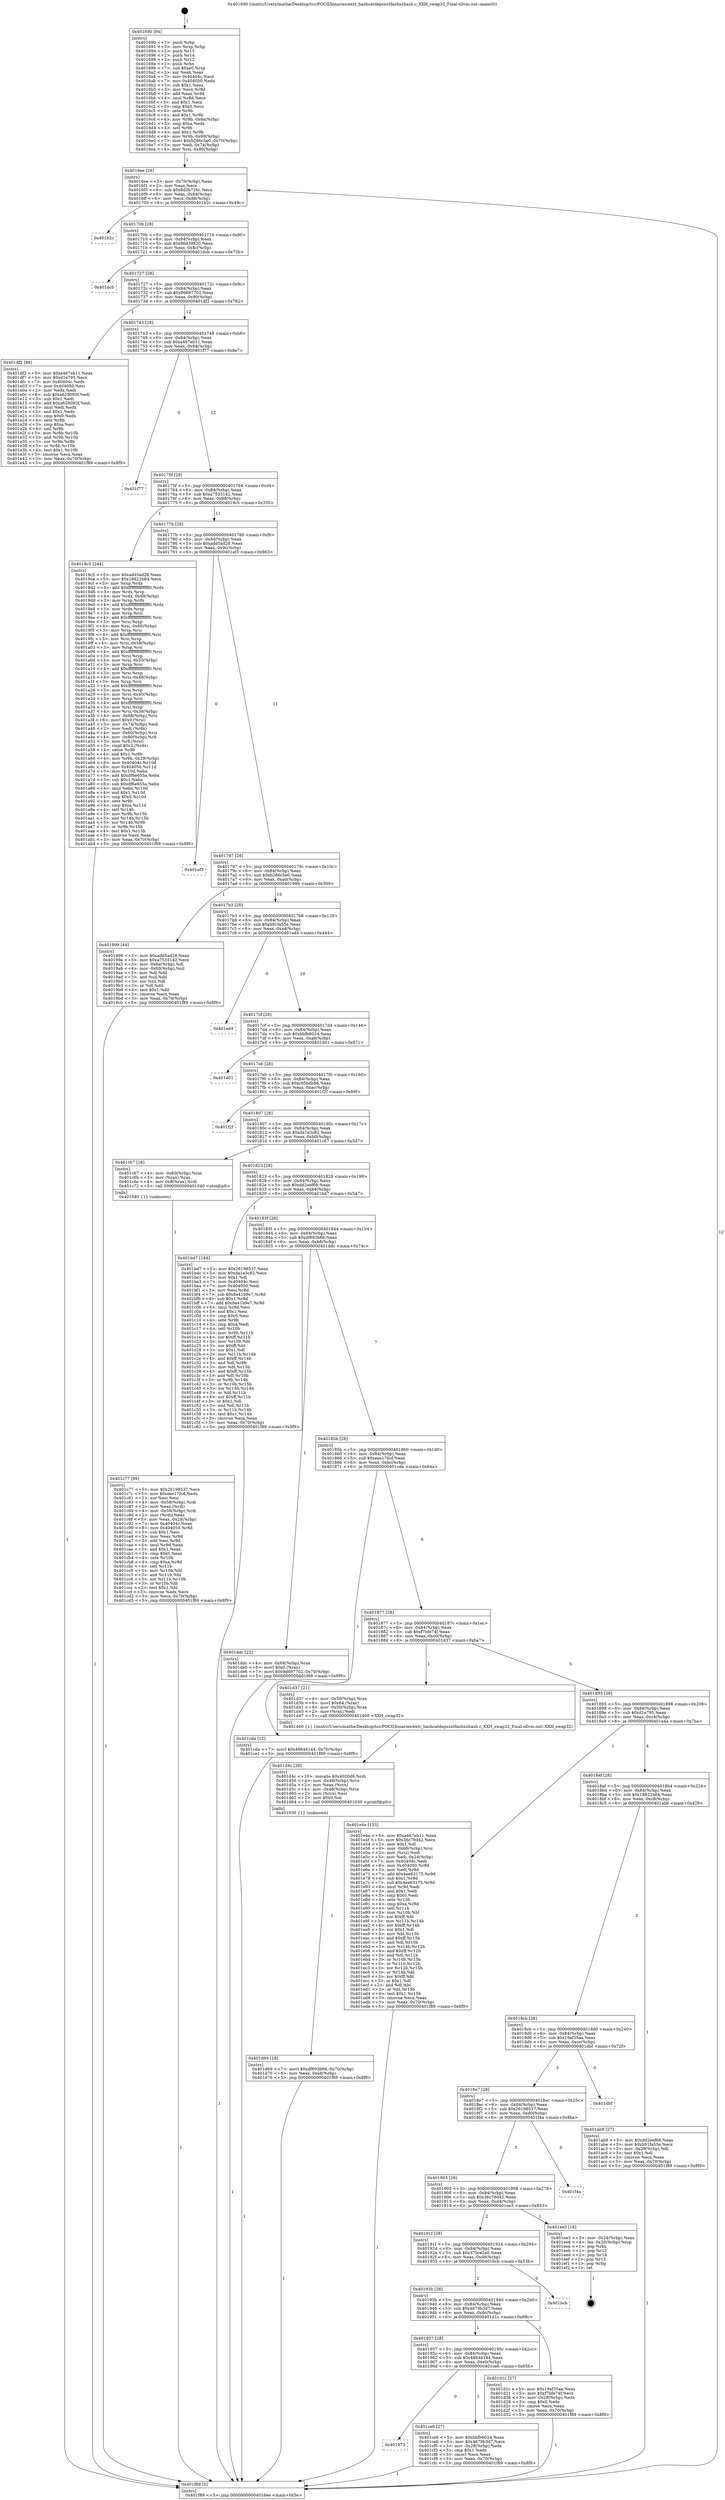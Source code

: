 digraph "0x401690" {
  label = "0x401690 (/mnt/c/Users/mathe/Desktop/tcc/POCII/binaries/extr_hashcatdepsxxHashxxhash.c_XXH_swap32_Final-ollvm.out::main(0))"
  labelloc = "t"
  node[shape=record]

  Entry [label="",width=0.3,height=0.3,shape=circle,fillcolor=black,style=filled]
  "0x4016ee" [label="{
     0x4016ee [29]\l
     | [instrs]\l
     &nbsp;&nbsp;0x4016ee \<+3\>: mov -0x70(%rbp),%eax\l
     &nbsp;&nbsp;0x4016f1 \<+2\>: mov %eax,%ecx\l
     &nbsp;&nbsp;0x4016f3 \<+6\>: sub $0x8d3b726c,%ecx\l
     &nbsp;&nbsp;0x4016f9 \<+6\>: mov %eax,-0x84(%rbp)\l
     &nbsp;&nbsp;0x4016ff \<+6\>: mov %ecx,-0x88(%rbp)\l
     &nbsp;&nbsp;0x401705 \<+6\>: je 0000000000401b2c \<main+0x49c\>\l
  }"]
  "0x401b2c" [label="{
     0x401b2c\l
  }", style=dashed]
  "0x40170b" [label="{
     0x40170b [28]\l
     | [instrs]\l
     &nbsp;&nbsp;0x40170b \<+5\>: jmp 0000000000401710 \<main+0x80\>\l
     &nbsp;&nbsp;0x401710 \<+6\>: mov -0x84(%rbp),%eax\l
     &nbsp;&nbsp;0x401716 \<+5\>: sub $0x96d39820,%eax\l
     &nbsp;&nbsp;0x40171b \<+6\>: mov %eax,-0x8c(%rbp)\l
     &nbsp;&nbsp;0x401721 \<+6\>: je 0000000000401dcb \<main+0x73b\>\l
  }"]
  Exit [label="",width=0.3,height=0.3,shape=circle,fillcolor=black,style=filled,peripheries=2]
  "0x401dcb" [label="{
     0x401dcb\l
  }", style=dashed]
  "0x401727" [label="{
     0x401727 [28]\l
     | [instrs]\l
     &nbsp;&nbsp;0x401727 \<+5\>: jmp 000000000040172c \<main+0x9c\>\l
     &nbsp;&nbsp;0x40172c \<+6\>: mov -0x84(%rbp),%eax\l
     &nbsp;&nbsp;0x401732 \<+5\>: sub $0x9d697702,%eax\l
     &nbsp;&nbsp;0x401737 \<+6\>: mov %eax,-0x90(%rbp)\l
     &nbsp;&nbsp;0x40173d \<+6\>: je 0000000000401df2 \<main+0x762\>\l
  }"]
  "0x401d69" [label="{
     0x401d69 [18]\l
     | [instrs]\l
     &nbsp;&nbsp;0x401d69 \<+7\>: movl $0xdf893b66,-0x70(%rbp)\l
     &nbsp;&nbsp;0x401d70 \<+6\>: mov %eax,-0xe8(%rbp)\l
     &nbsp;&nbsp;0x401d76 \<+5\>: jmp 0000000000401f89 \<main+0x8f9\>\l
  }"]
  "0x401df2" [label="{
     0x401df2 [88]\l
     | [instrs]\l
     &nbsp;&nbsp;0x401df2 \<+5\>: mov $0xa467eb11,%eax\l
     &nbsp;&nbsp;0x401df7 \<+5\>: mov $0xd1e795,%ecx\l
     &nbsp;&nbsp;0x401dfc \<+7\>: mov 0x40404c,%edx\l
     &nbsp;&nbsp;0x401e03 \<+7\>: mov 0x404050,%esi\l
     &nbsp;&nbsp;0x401e0a \<+2\>: mov %edx,%edi\l
     &nbsp;&nbsp;0x401e0c \<+6\>: sub $0xa629093f,%edi\l
     &nbsp;&nbsp;0x401e12 \<+3\>: sub $0x1,%edi\l
     &nbsp;&nbsp;0x401e15 \<+6\>: add $0xa629093f,%edi\l
     &nbsp;&nbsp;0x401e1b \<+3\>: imul %edi,%edx\l
     &nbsp;&nbsp;0x401e1e \<+3\>: and $0x1,%edx\l
     &nbsp;&nbsp;0x401e21 \<+3\>: cmp $0x0,%edx\l
     &nbsp;&nbsp;0x401e24 \<+4\>: sete %r8b\l
     &nbsp;&nbsp;0x401e28 \<+3\>: cmp $0xa,%esi\l
     &nbsp;&nbsp;0x401e2b \<+4\>: setl %r9b\l
     &nbsp;&nbsp;0x401e2f \<+3\>: mov %r8b,%r10b\l
     &nbsp;&nbsp;0x401e32 \<+3\>: and %r9b,%r10b\l
     &nbsp;&nbsp;0x401e35 \<+3\>: xor %r9b,%r8b\l
     &nbsp;&nbsp;0x401e38 \<+3\>: or %r8b,%r10b\l
     &nbsp;&nbsp;0x401e3b \<+4\>: test $0x1,%r10b\l
     &nbsp;&nbsp;0x401e3f \<+3\>: cmovne %ecx,%eax\l
     &nbsp;&nbsp;0x401e42 \<+3\>: mov %eax,-0x70(%rbp)\l
     &nbsp;&nbsp;0x401e45 \<+5\>: jmp 0000000000401f89 \<main+0x8f9\>\l
  }"]
  "0x401743" [label="{
     0x401743 [28]\l
     | [instrs]\l
     &nbsp;&nbsp;0x401743 \<+5\>: jmp 0000000000401748 \<main+0xb8\>\l
     &nbsp;&nbsp;0x401748 \<+6\>: mov -0x84(%rbp),%eax\l
     &nbsp;&nbsp;0x40174e \<+5\>: sub $0xa467eb11,%eax\l
     &nbsp;&nbsp;0x401753 \<+6\>: mov %eax,-0x94(%rbp)\l
     &nbsp;&nbsp;0x401759 \<+6\>: je 0000000000401f77 \<main+0x8e7\>\l
  }"]
  "0x401d4c" [label="{
     0x401d4c [29]\l
     | [instrs]\l
     &nbsp;&nbsp;0x401d4c \<+10\>: movabs $0x4020d6,%rdi\l
     &nbsp;&nbsp;0x401d56 \<+4\>: mov -0x48(%rbp),%rcx\l
     &nbsp;&nbsp;0x401d5a \<+2\>: mov %eax,(%rcx)\l
     &nbsp;&nbsp;0x401d5c \<+4\>: mov -0x48(%rbp),%rcx\l
     &nbsp;&nbsp;0x401d60 \<+2\>: mov (%rcx),%esi\l
     &nbsp;&nbsp;0x401d62 \<+2\>: mov $0x0,%al\l
     &nbsp;&nbsp;0x401d64 \<+5\>: call 0000000000401030 \<printf@plt\>\l
     | [calls]\l
     &nbsp;&nbsp;0x401030 \{1\} (unknown)\l
  }"]
  "0x401f77" [label="{
     0x401f77\l
  }", style=dashed]
  "0x40175f" [label="{
     0x40175f [28]\l
     | [instrs]\l
     &nbsp;&nbsp;0x40175f \<+5\>: jmp 0000000000401764 \<main+0xd4\>\l
     &nbsp;&nbsp;0x401764 \<+6\>: mov -0x84(%rbp),%eax\l
     &nbsp;&nbsp;0x40176a \<+5\>: sub $0xa7533142,%eax\l
     &nbsp;&nbsp;0x40176f \<+6\>: mov %eax,-0x98(%rbp)\l
     &nbsp;&nbsp;0x401775 \<+6\>: je 00000000004019c5 \<main+0x335\>\l
  }"]
  "0x401973" [label="{
     0x401973\l
  }", style=dashed]
  "0x4019c5" [label="{
     0x4019c5 [244]\l
     | [instrs]\l
     &nbsp;&nbsp;0x4019c5 \<+5\>: mov $0xadd5ad28,%eax\l
     &nbsp;&nbsp;0x4019ca \<+5\>: mov $0x18822b64,%ecx\l
     &nbsp;&nbsp;0x4019cf \<+3\>: mov %rsp,%rdx\l
     &nbsp;&nbsp;0x4019d2 \<+4\>: add $0xfffffffffffffff0,%rdx\l
     &nbsp;&nbsp;0x4019d6 \<+3\>: mov %rdx,%rsp\l
     &nbsp;&nbsp;0x4019d9 \<+4\>: mov %rdx,-0x68(%rbp)\l
     &nbsp;&nbsp;0x4019dd \<+3\>: mov %rsp,%rdx\l
     &nbsp;&nbsp;0x4019e0 \<+4\>: add $0xfffffffffffffff0,%rdx\l
     &nbsp;&nbsp;0x4019e4 \<+3\>: mov %rdx,%rsp\l
     &nbsp;&nbsp;0x4019e7 \<+3\>: mov %rsp,%rsi\l
     &nbsp;&nbsp;0x4019ea \<+4\>: add $0xfffffffffffffff0,%rsi\l
     &nbsp;&nbsp;0x4019ee \<+3\>: mov %rsi,%rsp\l
     &nbsp;&nbsp;0x4019f1 \<+4\>: mov %rsi,-0x60(%rbp)\l
     &nbsp;&nbsp;0x4019f5 \<+3\>: mov %rsp,%rsi\l
     &nbsp;&nbsp;0x4019f8 \<+4\>: add $0xfffffffffffffff0,%rsi\l
     &nbsp;&nbsp;0x4019fc \<+3\>: mov %rsi,%rsp\l
     &nbsp;&nbsp;0x4019ff \<+4\>: mov %rsi,-0x58(%rbp)\l
     &nbsp;&nbsp;0x401a03 \<+3\>: mov %rsp,%rsi\l
     &nbsp;&nbsp;0x401a06 \<+4\>: add $0xfffffffffffffff0,%rsi\l
     &nbsp;&nbsp;0x401a0a \<+3\>: mov %rsi,%rsp\l
     &nbsp;&nbsp;0x401a0d \<+4\>: mov %rsi,-0x50(%rbp)\l
     &nbsp;&nbsp;0x401a11 \<+3\>: mov %rsp,%rsi\l
     &nbsp;&nbsp;0x401a14 \<+4\>: add $0xfffffffffffffff0,%rsi\l
     &nbsp;&nbsp;0x401a18 \<+3\>: mov %rsi,%rsp\l
     &nbsp;&nbsp;0x401a1b \<+4\>: mov %rsi,-0x48(%rbp)\l
     &nbsp;&nbsp;0x401a1f \<+3\>: mov %rsp,%rsi\l
     &nbsp;&nbsp;0x401a22 \<+4\>: add $0xfffffffffffffff0,%rsi\l
     &nbsp;&nbsp;0x401a26 \<+3\>: mov %rsi,%rsp\l
     &nbsp;&nbsp;0x401a29 \<+4\>: mov %rsi,-0x40(%rbp)\l
     &nbsp;&nbsp;0x401a2d \<+3\>: mov %rsp,%rsi\l
     &nbsp;&nbsp;0x401a30 \<+4\>: add $0xfffffffffffffff0,%rsi\l
     &nbsp;&nbsp;0x401a34 \<+3\>: mov %rsi,%rsp\l
     &nbsp;&nbsp;0x401a37 \<+4\>: mov %rsi,-0x38(%rbp)\l
     &nbsp;&nbsp;0x401a3b \<+4\>: mov -0x68(%rbp),%rsi\l
     &nbsp;&nbsp;0x401a3f \<+6\>: movl $0x0,(%rsi)\l
     &nbsp;&nbsp;0x401a45 \<+3\>: mov -0x74(%rbp),%edi\l
     &nbsp;&nbsp;0x401a48 \<+2\>: mov %edi,(%rdx)\l
     &nbsp;&nbsp;0x401a4a \<+4\>: mov -0x60(%rbp),%rsi\l
     &nbsp;&nbsp;0x401a4e \<+4\>: mov -0x80(%rbp),%r8\l
     &nbsp;&nbsp;0x401a52 \<+3\>: mov %r8,(%rsi)\l
     &nbsp;&nbsp;0x401a55 \<+3\>: cmpl $0x2,(%rdx)\l
     &nbsp;&nbsp;0x401a58 \<+4\>: setne %r9b\l
     &nbsp;&nbsp;0x401a5c \<+4\>: and $0x1,%r9b\l
     &nbsp;&nbsp;0x401a60 \<+4\>: mov %r9b,-0x29(%rbp)\l
     &nbsp;&nbsp;0x401a64 \<+8\>: mov 0x40404c,%r10d\l
     &nbsp;&nbsp;0x401a6c \<+8\>: mov 0x404050,%r11d\l
     &nbsp;&nbsp;0x401a74 \<+3\>: mov %r10d,%ebx\l
     &nbsp;&nbsp;0x401a77 \<+6\>: add $0xdf6e655a,%ebx\l
     &nbsp;&nbsp;0x401a7d \<+3\>: sub $0x1,%ebx\l
     &nbsp;&nbsp;0x401a80 \<+6\>: sub $0xdf6e655a,%ebx\l
     &nbsp;&nbsp;0x401a86 \<+4\>: imul %ebx,%r10d\l
     &nbsp;&nbsp;0x401a8a \<+4\>: and $0x1,%r10d\l
     &nbsp;&nbsp;0x401a8e \<+4\>: cmp $0x0,%r10d\l
     &nbsp;&nbsp;0x401a92 \<+4\>: sete %r9b\l
     &nbsp;&nbsp;0x401a96 \<+4\>: cmp $0xa,%r11d\l
     &nbsp;&nbsp;0x401a9a \<+4\>: setl %r14b\l
     &nbsp;&nbsp;0x401a9e \<+3\>: mov %r9b,%r15b\l
     &nbsp;&nbsp;0x401aa1 \<+3\>: and %r14b,%r15b\l
     &nbsp;&nbsp;0x401aa4 \<+3\>: xor %r14b,%r9b\l
     &nbsp;&nbsp;0x401aa7 \<+3\>: or %r9b,%r15b\l
     &nbsp;&nbsp;0x401aaa \<+4\>: test $0x1,%r15b\l
     &nbsp;&nbsp;0x401aae \<+3\>: cmovne %ecx,%eax\l
     &nbsp;&nbsp;0x401ab1 \<+3\>: mov %eax,-0x70(%rbp)\l
     &nbsp;&nbsp;0x401ab4 \<+5\>: jmp 0000000000401f89 \<main+0x8f9\>\l
  }"]
  "0x40177b" [label="{
     0x40177b [28]\l
     | [instrs]\l
     &nbsp;&nbsp;0x40177b \<+5\>: jmp 0000000000401780 \<main+0xf0\>\l
     &nbsp;&nbsp;0x401780 \<+6\>: mov -0x84(%rbp),%eax\l
     &nbsp;&nbsp;0x401786 \<+5\>: sub $0xadd5ad28,%eax\l
     &nbsp;&nbsp;0x40178b \<+6\>: mov %eax,-0x9c(%rbp)\l
     &nbsp;&nbsp;0x401791 \<+6\>: je 0000000000401ef3 \<main+0x863\>\l
  }"]
  "0x401ce6" [label="{
     0x401ce6 [27]\l
     | [instrs]\l
     &nbsp;&nbsp;0x401ce6 \<+5\>: mov $0xbbfb6024,%eax\l
     &nbsp;&nbsp;0x401ceb \<+5\>: mov $0x4679b3d7,%ecx\l
     &nbsp;&nbsp;0x401cf0 \<+3\>: mov -0x28(%rbp),%edx\l
     &nbsp;&nbsp;0x401cf3 \<+3\>: cmp $0x1,%edx\l
     &nbsp;&nbsp;0x401cf6 \<+3\>: cmovl %ecx,%eax\l
     &nbsp;&nbsp;0x401cf9 \<+3\>: mov %eax,-0x70(%rbp)\l
     &nbsp;&nbsp;0x401cfc \<+5\>: jmp 0000000000401f89 \<main+0x8f9\>\l
  }"]
  "0x401ef3" [label="{
     0x401ef3\l
  }", style=dashed]
  "0x401797" [label="{
     0x401797 [28]\l
     | [instrs]\l
     &nbsp;&nbsp;0x401797 \<+5\>: jmp 000000000040179c \<main+0x10c\>\l
     &nbsp;&nbsp;0x40179c \<+6\>: mov -0x84(%rbp),%eax\l
     &nbsp;&nbsp;0x4017a2 \<+5\>: sub $0xb286c5e0,%eax\l
     &nbsp;&nbsp;0x4017a7 \<+6\>: mov %eax,-0xa0(%rbp)\l
     &nbsp;&nbsp;0x4017ad \<+6\>: je 0000000000401999 \<main+0x309\>\l
  }"]
  "0x401957" [label="{
     0x401957 [28]\l
     | [instrs]\l
     &nbsp;&nbsp;0x401957 \<+5\>: jmp 000000000040195c \<main+0x2cc\>\l
     &nbsp;&nbsp;0x40195c \<+6\>: mov -0x84(%rbp),%eax\l
     &nbsp;&nbsp;0x401962 \<+5\>: sub $0x48646144,%eax\l
     &nbsp;&nbsp;0x401967 \<+6\>: mov %eax,-0xe0(%rbp)\l
     &nbsp;&nbsp;0x40196d \<+6\>: je 0000000000401ce6 \<main+0x656\>\l
  }"]
  "0x401999" [label="{
     0x401999 [44]\l
     | [instrs]\l
     &nbsp;&nbsp;0x401999 \<+5\>: mov $0xadd5ad28,%eax\l
     &nbsp;&nbsp;0x40199e \<+5\>: mov $0xa7533142,%ecx\l
     &nbsp;&nbsp;0x4019a3 \<+3\>: mov -0x6a(%rbp),%dl\l
     &nbsp;&nbsp;0x4019a6 \<+4\>: mov -0x69(%rbp),%sil\l
     &nbsp;&nbsp;0x4019aa \<+3\>: mov %dl,%dil\l
     &nbsp;&nbsp;0x4019ad \<+3\>: and %sil,%dil\l
     &nbsp;&nbsp;0x4019b0 \<+3\>: xor %sil,%dl\l
     &nbsp;&nbsp;0x4019b3 \<+3\>: or %dl,%dil\l
     &nbsp;&nbsp;0x4019b6 \<+4\>: test $0x1,%dil\l
     &nbsp;&nbsp;0x4019ba \<+3\>: cmovne %ecx,%eax\l
     &nbsp;&nbsp;0x4019bd \<+3\>: mov %eax,-0x70(%rbp)\l
     &nbsp;&nbsp;0x4019c0 \<+5\>: jmp 0000000000401f89 \<main+0x8f9\>\l
  }"]
  "0x4017b3" [label="{
     0x4017b3 [28]\l
     | [instrs]\l
     &nbsp;&nbsp;0x4017b3 \<+5\>: jmp 00000000004017b8 \<main+0x128\>\l
     &nbsp;&nbsp;0x4017b8 \<+6\>: mov -0x84(%rbp),%eax\l
     &nbsp;&nbsp;0x4017be \<+5\>: sub $0xb91fa55e,%eax\l
     &nbsp;&nbsp;0x4017c3 \<+6\>: mov %eax,-0xa4(%rbp)\l
     &nbsp;&nbsp;0x4017c9 \<+6\>: je 0000000000401ad4 \<main+0x444\>\l
  }"]
  "0x401f89" [label="{
     0x401f89 [5]\l
     | [instrs]\l
     &nbsp;&nbsp;0x401f89 \<+5\>: jmp 00000000004016ee \<main+0x5e\>\l
  }"]
  "0x401690" [label="{
     0x401690 [94]\l
     | [instrs]\l
     &nbsp;&nbsp;0x401690 \<+1\>: push %rbp\l
     &nbsp;&nbsp;0x401691 \<+3\>: mov %rsp,%rbp\l
     &nbsp;&nbsp;0x401694 \<+2\>: push %r15\l
     &nbsp;&nbsp;0x401696 \<+2\>: push %r14\l
     &nbsp;&nbsp;0x401698 \<+2\>: push %r12\l
     &nbsp;&nbsp;0x40169a \<+1\>: push %rbx\l
     &nbsp;&nbsp;0x40169b \<+7\>: sub $0xe0,%rsp\l
     &nbsp;&nbsp;0x4016a2 \<+2\>: xor %eax,%eax\l
     &nbsp;&nbsp;0x4016a4 \<+7\>: mov 0x40404c,%ecx\l
     &nbsp;&nbsp;0x4016ab \<+7\>: mov 0x404050,%edx\l
     &nbsp;&nbsp;0x4016b2 \<+3\>: sub $0x1,%eax\l
     &nbsp;&nbsp;0x4016b5 \<+3\>: mov %ecx,%r8d\l
     &nbsp;&nbsp;0x4016b8 \<+3\>: add %eax,%r8d\l
     &nbsp;&nbsp;0x4016bb \<+4\>: imul %r8d,%ecx\l
     &nbsp;&nbsp;0x4016bf \<+3\>: and $0x1,%ecx\l
     &nbsp;&nbsp;0x4016c2 \<+3\>: cmp $0x0,%ecx\l
     &nbsp;&nbsp;0x4016c5 \<+4\>: sete %r9b\l
     &nbsp;&nbsp;0x4016c9 \<+4\>: and $0x1,%r9b\l
     &nbsp;&nbsp;0x4016cd \<+4\>: mov %r9b,-0x6a(%rbp)\l
     &nbsp;&nbsp;0x4016d1 \<+3\>: cmp $0xa,%edx\l
     &nbsp;&nbsp;0x4016d4 \<+4\>: setl %r9b\l
     &nbsp;&nbsp;0x4016d8 \<+4\>: and $0x1,%r9b\l
     &nbsp;&nbsp;0x4016dc \<+4\>: mov %r9b,-0x69(%rbp)\l
     &nbsp;&nbsp;0x4016e0 \<+7\>: movl $0xb286c5e0,-0x70(%rbp)\l
     &nbsp;&nbsp;0x4016e7 \<+3\>: mov %edi,-0x74(%rbp)\l
     &nbsp;&nbsp;0x4016ea \<+4\>: mov %rsi,-0x80(%rbp)\l
  }"]
  "0x401d1c" [label="{
     0x401d1c [27]\l
     | [instrs]\l
     &nbsp;&nbsp;0x401d1c \<+5\>: mov $0x19af35aa,%eax\l
     &nbsp;&nbsp;0x401d21 \<+5\>: mov $0xf7bfe74f,%ecx\l
     &nbsp;&nbsp;0x401d26 \<+3\>: mov -0x28(%rbp),%edx\l
     &nbsp;&nbsp;0x401d29 \<+3\>: cmp $0x0,%edx\l
     &nbsp;&nbsp;0x401d2c \<+3\>: cmove %ecx,%eax\l
     &nbsp;&nbsp;0x401d2f \<+3\>: mov %eax,-0x70(%rbp)\l
     &nbsp;&nbsp;0x401d32 \<+5\>: jmp 0000000000401f89 \<main+0x8f9\>\l
  }"]
  "0x40193b" [label="{
     0x40193b [28]\l
     | [instrs]\l
     &nbsp;&nbsp;0x40193b \<+5\>: jmp 0000000000401940 \<main+0x2b0\>\l
     &nbsp;&nbsp;0x401940 \<+6\>: mov -0x84(%rbp),%eax\l
     &nbsp;&nbsp;0x401946 \<+5\>: sub $0x4679b3d7,%eax\l
     &nbsp;&nbsp;0x40194b \<+6\>: mov %eax,-0xdc(%rbp)\l
     &nbsp;&nbsp;0x401951 \<+6\>: je 0000000000401d1c \<main+0x68c\>\l
  }"]
  "0x401ad4" [label="{
     0x401ad4\l
  }", style=dashed]
  "0x4017cf" [label="{
     0x4017cf [28]\l
     | [instrs]\l
     &nbsp;&nbsp;0x4017cf \<+5\>: jmp 00000000004017d4 \<main+0x144\>\l
     &nbsp;&nbsp;0x4017d4 \<+6\>: mov -0x84(%rbp),%eax\l
     &nbsp;&nbsp;0x4017da \<+5\>: sub $0xbbfb6024,%eax\l
     &nbsp;&nbsp;0x4017df \<+6\>: mov %eax,-0xa8(%rbp)\l
     &nbsp;&nbsp;0x4017e5 \<+6\>: je 0000000000401d01 \<main+0x671\>\l
  }"]
  "0x401bcb" [label="{
     0x401bcb\l
  }", style=dashed]
  "0x401d01" [label="{
     0x401d01\l
  }", style=dashed]
  "0x4017eb" [label="{
     0x4017eb [28]\l
     | [instrs]\l
     &nbsp;&nbsp;0x4017eb \<+5\>: jmp 00000000004017f0 \<main+0x160\>\l
     &nbsp;&nbsp;0x4017f0 \<+6\>: mov -0x84(%rbp),%eax\l
     &nbsp;&nbsp;0x4017f6 \<+5\>: sub $0xc95bdb86,%eax\l
     &nbsp;&nbsp;0x4017fb \<+6\>: mov %eax,-0xac(%rbp)\l
     &nbsp;&nbsp;0x401801 \<+6\>: je 0000000000401f2f \<main+0x89f\>\l
  }"]
  "0x40191f" [label="{
     0x40191f [28]\l
     | [instrs]\l
     &nbsp;&nbsp;0x40191f \<+5\>: jmp 0000000000401924 \<main+0x294\>\l
     &nbsp;&nbsp;0x401924 \<+6\>: mov -0x84(%rbp),%eax\l
     &nbsp;&nbsp;0x40192a \<+5\>: sub $0x370ce2a0,%eax\l
     &nbsp;&nbsp;0x40192f \<+6\>: mov %eax,-0xd8(%rbp)\l
     &nbsp;&nbsp;0x401935 \<+6\>: je 0000000000401bcb \<main+0x53b\>\l
  }"]
  "0x401f2f" [label="{
     0x401f2f\l
  }", style=dashed]
  "0x401807" [label="{
     0x401807 [28]\l
     | [instrs]\l
     &nbsp;&nbsp;0x401807 \<+5\>: jmp 000000000040180c \<main+0x17c\>\l
     &nbsp;&nbsp;0x40180c \<+6\>: mov -0x84(%rbp),%eax\l
     &nbsp;&nbsp;0x401812 \<+5\>: sub $0xda1a3c82,%eax\l
     &nbsp;&nbsp;0x401817 \<+6\>: mov %eax,-0xb0(%rbp)\l
     &nbsp;&nbsp;0x40181d \<+6\>: je 0000000000401c67 \<main+0x5d7\>\l
  }"]
  "0x401ee3" [label="{
     0x401ee3 [16]\l
     | [instrs]\l
     &nbsp;&nbsp;0x401ee3 \<+3\>: mov -0x24(%rbp),%eax\l
     &nbsp;&nbsp;0x401ee6 \<+4\>: lea -0x20(%rbp),%rsp\l
     &nbsp;&nbsp;0x401eea \<+1\>: pop %rbx\l
     &nbsp;&nbsp;0x401eeb \<+2\>: pop %r12\l
     &nbsp;&nbsp;0x401eed \<+2\>: pop %r14\l
     &nbsp;&nbsp;0x401eef \<+2\>: pop %r15\l
     &nbsp;&nbsp;0x401ef1 \<+1\>: pop %rbp\l
     &nbsp;&nbsp;0x401ef2 \<+1\>: ret\l
  }"]
  "0x401c67" [label="{
     0x401c67 [16]\l
     | [instrs]\l
     &nbsp;&nbsp;0x401c67 \<+4\>: mov -0x60(%rbp),%rax\l
     &nbsp;&nbsp;0x401c6b \<+3\>: mov (%rax),%rax\l
     &nbsp;&nbsp;0x401c6e \<+4\>: mov 0x8(%rax),%rdi\l
     &nbsp;&nbsp;0x401c72 \<+5\>: call 0000000000401040 \<atoi@plt\>\l
     | [calls]\l
     &nbsp;&nbsp;0x401040 \{1\} (unknown)\l
  }"]
  "0x401823" [label="{
     0x401823 [28]\l
     | [instrs]\l
     &nbsp;&nbsp;0x401823 \<+5\>: jmp 0000000000401828 \<main+0x198\>\l
     &nbsp;&nbsp;0x401828 \<+6\>: mov -0x84(%rbp),%eax\l
     &nbsp;&nbsp;0x40182e \<+5\>: sub $0xdd2eef68,%eax\l
     &nbsp;&nbsp;0x401833 \<+6\>: mov %eax,-0xb4(%rbp)\l
     &nbsp;&nbsp;0x401839 \<+6\>: je 0000000000401bd7 \<main+0x547\>\l
  }"]
  "0x401903" [label="{
     0x401903 [28]\l
     | [instrs]\l
     &nbsp;&nbsp;0x401903 \<+5\>: jmp 0000000000401908 \<main+0x278\>\l
     &nbsp;&nbsp;0x401908 \<+6\>: mov -0x84(%rbp),%eax\l
     &nbsp;&nbsp;0x40190e \<+5\>: sub $0x36c79d42,%eax\l
     &nbsp;&nbsp;0x401913 \<+6\>: mov %eax,-0xd4(%rbp)\l
     &nbsp;&nbsp;0x401919 \<+6\>: je 0000000000401ee3 \<main+0x853\>\l
  }"]
  "0x401bd7" [label="{
     0x401bd7 [144]\l
     | [instrs]\l
     &nbsp;&nbsp;0x401bd7 \<+5\>: mov $0x26198537,%eax\l
     &nbsp;&nbsp;0x401bdc \<+5\>: mov $0xda1a3c82,%ecx\l
     &nbsp;&nbsp;0x401be1 \<+2\>: mov $0x1,%dl\l
     &nbsp;&nbsp;0x401be3 \<+7\>: mov 0x40404c,%esi\l
     &nbsp;&nbsp;0x401bea \<+7\>: mov 0x404050,%edi\l
     &nbsp;&nbsp;0x401bf1 \<+3\>: mov %esi,%r8d\l
     &nbsp;&nbsp;0x401bf4 \<+7\>: sub $0x8a41b9e7,%r8d\l
     &nbsp;&nbsp;0x401bfb \<+4\>: sub $0x1,%r8d\l
     &nbsp;&nbsp;0x401bff \<+7\>: add $0x8a41b9e7,%r8d\l
     &nbsp;&nbsp;0x401c06 \<+4\>: imul %r8d,%esi\l
     &nbsp;&nbsp;0x401c0a \<+3\>: and $0x1,%esi\l
     &nbsp;&nbsp;0x401c0d \<+3\>: cmp $0x0,%esi\l
     &nbsp;&nbsp;0x401c10 \<+4\>: sete %r9b\l
     &nbsp;&nbsp;0x401c14 \<+3\>: cmp $0xa,%edi\l
     &nbsp;&nbsp;0x401c17 \<+4\>: setl %r10b\l
     &nbsp;&nbsp;0x401c1b \<+3\>: mov %r9b,%r11b\l
     &nbsp;&nbsp;0x401c1e \<+4\>: xor $0xff,%r11b\l
     &nbsp;&nbsp;0x401c22 \<+3\>: mov %r10b,%bl\l
     &nbsp;&nbsp;0x401c25 \<+3\>: xor $0xff,%bl\l
     &nbsp;&nbsp;0x401c28 \<+3\>: xor $0x1,%dl\l
     &nbsp;&nbsp;0x401c2b \<+3\>: mov %r11b,%r14b\l
     &nbsp;&nbsp;0x401c2e \<+4\>: and $0xff,%r14b\l
     &nbsp;&nbsp;0x401c32 \<+3\>: and %dl,%r9b\l
     &nbsp;&nbsp;0x401c35 \<+3\>: mov %bl,%r15b\l
     &nbsp;&nbsp;0x401c38 \<+4\>: and $0xff,%r15b\l
     &nbsp;&nbsp;0x401c3c \<+3\>: and %dl,%r10b\l
     &nbsp;&nbsp;0x401c3f \<+3\>: or %r9b,%r14b\l
     &nbsp;&nbsp;0x401c42 \<+3\>: or %r10b,%r15b\l
     &nbsp;&nbsp;0x401c45 \<+3\>: xor %r15b,%r14b\l
     &nbsp;&nbsp;0x401c48 \<+3\>: or %bl,%r11b\l
     &nbsp;&nbsp;0x401c4b \<+4\>: xor $0xff,%r11b\l
     &nbsp;&nbsp;0x401c4f \<+3\>: or $0x1,%dl\l
     &nbsp;&nbsp;0x401c52 \<+3\>: and %dl,%r11b\l
     &nbsp;&nbsp;0x401c55 \<+3\>: or %r11b,%r14b\l
     &nbsp;&nbsp;0x401c58 \<+4\>: test $0x1,%r14b\l
     &nbsp;&nbsp;0x401c5c \<+3\>: cmovne %ecx,%eax\l
     &nbsp;&nbsp;0x401c5f \<+3\>: mov %eax,-0x70(%rbp)\l
     &nbsp;&nbsp;0x401c62 \<+5\>: jmp 0000000000401f89 \<main+0x8f9\>\l
  }"]
  "0x40183f" [label="{
     0x40183f [28]\l
     | [instrs]\l
     &nbsp;&nbsp;0x40183f \<+5\>: jmp 0000000000401844 \<main+0x1b4\>\l
     &nbsp;&nbsp;0x401844 \<+6\>: mov -0x84(%rbp),%eax\l
     &nbsp;&nbsp;0x40184a \<+5\>: sub $0xdf893b66,%eax\l
     &nbsp;&nbsp;0x40184f \<+6\>: mov %eax,-0xb8(%rbp)\l
     &nbsp;&nbsp;0x401855 \<+6\>: je 0000000000401ddc \<main+0x74c\>\l
  }"]
  "0x401f4a" [label="{
     0x401f4a\l
  }", style=dashed]
  "0x401ddc" [label="{
     0x401ddc [22]\l
     | [instrs]\l
     &nbsp;&nbsp;0x401ddc \<+4\>: mov -0x68(%rbp),%rax\l
     &nbsp;&nbsp;0x401de0 \<+6\>: movl $0x0,(%rax)\l
     &nbsp;&nbsp;0x401de6 \<+7\>: movl $0x9d697702,-0x70(%rbp)\l
     &nbsp;&nbsp;0x401ded \<+5\>: jmp 0000000000401f89 \<main+0x8f9\>\l
  }"]
  "0x40185b" [label="{
     0x40185b [28]\l
     | [instrs]\l
     &nbsp;&nbsp;0x40185b \<+5\>: jmp 0000000000401860 \<main+0x1d0\>\l
     &nbsp;&nbsp;0x401860 \<+6\>: mov -0x84(%rbp),%eax\l
     &nbsp;&nbsp;0x401866 \<+5\>: sub $0xeee17fcd,%eax\l
     &nbsp;&nbsp;0x40186b \<+6\>: mov %eax,-0xbc(%rbp)\l
     &nbsp;&nbsp;0x401871 \<+6\>: je 0000000000401cda \<main+0x64a\>\l
  }"]
  "0x4018e7" [label="{
     0x4018e7 [28]\l
     | [instrs]\l
     &nbsp;&nbsp;0x4018e7 \<+5\>: jmp 00000000004018ec \<main+0x25c\>\l
     &nbsp;&nbsp;0x4018ec \<+6\>: mov -0x84(%rbp),%eax\l
     &nbsp;&nbsp;0x4018f2 \<+5\>: sub $0x26198537,%eax\l
     &nbsp;&nbsp;0x4018f7 \<+6\>: mov %eax,-0xd0(%rbp)\l
     &nbsp;&nbsp;0x4018fd \<+6\>: je 0000000000401f4a \<main+0x8ba\>\l
  }"]
  "0x401cda" [label="{
     0x401cda [12]\l
     | [instrs]\l
     &nbsp;&nbsp;0x401cda \<+7\>: movl $0x48646144,-0x70(%rbp)\l
     &nbsp;&nbsp;0x401ce1 \<+5\>: jmp 0000000000401f89 \<main+0x8f9\>\l
  }"]
  "0x401877" [label="{
     0x401877 [28]\l
     | [instrs]\l
     &nbsp;&nbsp;0x401877 \<+5\>: jmp 000000000040187c \<main+0x1ec\>\l
     &nbsp;&nbsp;0x40187c \<+6\>: mov -0x84(%rbp),%eax\l
     &nbsp;&nbsp;0x401882 \<+5\>: sub $0xf7bfe74f,%eax\l
     &nbsp;&nbsp;0x401887 \<+6\>: mov %eax,-0xc0(%rbp)\l
     &nbsp;&nbsp;0x40188d \<+6\>: je 0000000000401d37 \<main+0x6a7\>\l
  }"]
  "0x401dbf" [label="{
     0x401dbf\l
  }", style=dashed]
  "0x401d37" [label="{
     0x401d37 [21]\l
     | [instrs]\l
     &nbsp;&nbsp;0x401d37 \<+4\>: mov -0x50(%rbp),%rax\l
     &nbsp;&nbsp;0x401d3b \<+6\>: movl $0x64,(%rax)\l
     &nbsp;&nbsp;0x401d41 \<+4\>: mov -0x50(%rbp),%rax\l
     &nbsp;&nbsp;0x401d45 \<+2\>: mov (%rax),%edi\l
     &nbsp;&nbsp;0x401d47 \<+5\>: call 0000000000401400 \<XXH_swap32\>\l
     | [calls]\l
     &nbsp;&nbsp;0x401400 \{1\} (/mnt/c/Users/mathe/Desktop/tcc/POCII/binaries/extr_hashcatdepsxxHashxxhash.c_XXH_swap32_Final-ollvm.out::XXH_swap32)\l
  }"]
  "0x401893" [label="{
     0x401893 [28]\l
     | [instrs]\l
     &nbsp;&nbsp;0x401893 \<+5\>: jmp 0000000000401898 \<main+0x208\>\l
     &nbsp;&nbsp;0x401898 \<+6\>: mov -0x84(%rbp),%eax\l
     &nbsp;&nbsp;0x40189e \<+5\>: sub $0xd1e795,%eax\l
     &nbsp;&nbsp;0x4018a3 \<+6\>: mov %eax,-0xc4(%rbp)\l
     &nbsp;&nbsp;0x4018a9 \<+6\>: je 0000000000401e4a \<main+0x7ba\>\l
  }"]
  "0x401c77" [label="{
     0x401c77 [99]\l
     | [instrs]\l
     &nbsp;&nbsp;0x401c77 \<+5\>: mov $0x26198537,%ecx\l
     &nbsp;&nbsp;0x401c7c \<+5\>: mov $0xeee17fcd,%edx\l
     &nbsp;&nbsp;0x401c81 \<+2\>: xor %esi,%esi\l
     &nbsp;&nbsp;0x401c83 \<+4\>: mov -0x58(%rbp),%rdi\l
     &nbsp;&nbsp;0x401c87 \<+2\>: mov %eax,(%rdi)\l
     &nbsp;&nbsp;0x401c89 \<+4\>: mov -0x58(%rbp),%rdi\l
     &nbsp;&nbsp;0x401c8d \<+2\>: mov (%rdi),%eax\l
     &nbsp;&nbsp;0x401c8f \<+3\>: mov %eax,-0x28(%rbp)\l
     &nbsp;&nbsp;0x401c92 \<+7\>: mov 0x40404c,%eax\l
     &nbsp;&nbsp;0x401c99 \<+8\>: mov 0x404050,%r8d\l
     &nbsp;&nbsp;0x401ca1 \<+3\>: sub $0x1,%esi\l
     &nbsp;&nbsp;0x401ca4 \<+3\>: mov %eax,%r9d\l
     &nbsp;&nbsp;0x401ca7 \<+3\>: add %esi,%r9d\l
     &nbsp;&nbsp;0x401caa \<+4\>: imul %r9d,%eax\l
     &nbsp;&nbsp;0x401cae \<+3\>: and $0x1,%eax\l
     &nbsp;&nbsp;0x401cb1 \<+3\>: cmp $0x0,%eax\l
     &nbsp;&nbsp;0x401cb4 \<+4\>: sete %r10b\l
     &nbsp;&nbsp;0x401cb8 \<+4\>: cmp $0xa,%r8d\l
     &nbsp;&nbsp;0x401cbc \<+4\>: setl %r11b\l
     &nbsp;&nbsp;0x401cc0 \<+3\>: mov %r10b,%bl\l
     &nbsp;&nbsp;0x401cc3 \<+3\>: and %r11b,%bl\l
     &nbsp;&nbsp;0x401cc6 \<+3\>: xor %r11b,%r10b\l
     &nbsp;&nbsp;0x401cc9 \<+3\>: or %r10b,%bl\l
     &nbsp;&nbsp;0x401ccc \<+3\>: test $0x1,%bl\l
     &nbsp;&nbsp;0x401ccf \<+3\>: cmovne %edx,%ecx\l
     &nbsp;&nbsp;0x401cd2 \<+3\>: mov %ecx,-0x70(%rbp)\l
     &nbsp;&nbsp;0x401cd5 \<+5\>: jmp 0000000000401f89 \<main+0x8f9\>\l
  }"]
  "0x401e4a" [label="{
     0x401e4a [153]\l
     | [instrs]\l
     &nbsp;&nbsp;0x401e4a \<+5\>: mov $0xa467eb11,%eax\l
     &nbsp;&nbsp;0x401e4f \<+5\>: mov $0x36c79d42,%ecx\l
     &nbsp;&nbsp;0x401e54 \<+2\>: mov $0x1,%dl\l
     &nbsp;&nbsp;0x401e56 \<+4\>: mov -0x68(%rbp),%rsi\l
     &nbsp;&nbsp;0x401e5a \<+2\>: mov (%rsi),%edi\l
     &nbsp;&nbsp;0x401e5c \<+3\>: mov %edi,-0x24(%rbp)\l
     &nbsp;&nbsp;0x401e5f \<+7\>: mov 0x40404c,%edi\l
     &nbsp;&nbsp;0x401e66 \<+8\>: mov 0x404050,%r8d\l
     &nbsp;&nbsp;0x401e6e \<+3\>: mov %edi,%r9d\l
     &nbsp;&nbsp;0x401e71 \<+7\>: add $0x4ee63175,%r9d\l
     &nbsp;&nbsp;0x401e78 \<+4\>: sub $0x1,%r9d\l
     &nbsp;&nbsp;0x401e7c \<+7\>: sub $0x4ee63175,%r9d\l
     &nbsp;&nbsp;0x401e83 \<+4\>: imul %r9d,%edi\l
     &nbsp;&nbsp;0x401e87 \<+3\>: and $0x1,%edi\l
     &nbsp;&nbsp;0x401e8a \<+3\>: cmp $0x0,%edi\l
     &nbsp;&nbsp;0x401e8d \<+4\>: sete %r10b\l
     &nbsp;&nbsp;0x401e91 \<+4\>: cmp $0xa,%r8d\l
     &nbsp;&nbsp;0x401e95 \<+4\>: setl %r11b\l
     &nbsp;&nbsp;0x401e99 \<+3\>: mov %r10b,%bl\l
     &nbsp;&nbsp;0x401e9c \<+3\>: xor $0xff,%bl\l
     &nbsp;&nbsp;0x401e9f \<+3\>: mov %r11b,%r14b\l
     &nbsp;&nbsp;0x401ea2 \<+4\>: xor $0xff,%r14b\l
     &nbsp;&nbsp;0x401ea6 \<+3\>: xor $0x1,%dl\l
     &nbsp;&nbsp;0x401ea9 \<+3\>: mov %bl,%r15b\l
     &nbsp;&nbsp;0x401eac \<+4\>: and $0xff,%r15b\l
     &nbsp;&nbsp;0x401eb0 \<+3\>: and %dl,%r10b\l
     &nbsp;&nbsp;0x401eb3 \<+3\>: mov %r14b,%r12b\l
     &nbsp;&nbsp;0x401eb6 \<+4\>: and $0xff,%r12b\l
     &nbsp;&nbsp;0x401eba \<+3\>: and %dl,%r11b\l
     &nbsp;&nbsp;0x401ebd \<+3\>: or %r10b,%r15b\l
     &nbsp;&nbsp;0x401ec0 \<+3\>: or %r11b,%r12b\l
     &nbsp;&nbsp;0x401ec3 \<+3\>: xor %r12b,%r15b\l
     &nbsp;&nbsp;0x401ec6 \<+3\>: or %r14b,%bl\l
     &nbsp;&nbsp;0x401ec9 \<+3\>: xor $0xff,%bl\l
     &nbsp;&nbsp;0x401ecc \<+3\>: or $0x1,%dl\l
     &nbsp;&nbsp;0x401ecf \<+2\>: and %dl,%bl\l
     &nbsp;&nbsp;0x401ed1 \<+3\>: or %bl,%r15b\l
     &nbsp;&nbsp;0x401ed4 \<+4\>: test $0x1,%r15b\l
     &nbsp;&nbsp;0x401ed8 \<+3\>: cmovne %ecx,%eax\l
     &nbsp;&nbsp;0x401edb \<+3\>: mov %eax,-0x70(%rbp)\l
     &nbsp;&nbsp;0x401ede \<+5\>: jmp 0000000000401f89 \<main+0x8f9\>\l
  }"]
  "0x4018af" [label="{
     0x4018af [28]\l
     | [instrs]\l
     &nbsp;&nbsp;0x4018af \<+5\>: jmp 00000000004018b4 \<main+0x224\>\l
     &nbsp;&nbsp;0x4018b4 \<+6\>: mov -0x84(%rbp),%eax\l
     &nbsp;&nbsp;0x4018ba \<+5\>: sub $0x18822b64,%eax\l
     &nbsp;&nbsp;0x4018bf \<+6\>: mov %eax,-0xc8(%rbp)\l
     &nbsp;&nbsp;0x4018c5 \<+6\>: je 0000000000401ab9 \<main+0x429\>\l
  }"]
  "0x4018cb" [label="{
     0x4018cb [28]\l
     | [instrs]\l
     &nbsp;&nbsp;0x4018cb \<+5\>: jmp 00000000004018d0 \<main+0x240\>\l
     &nbsp;&nbsp;0x4018d0 \<+6\>: mov -0x84(%rbp),%eax\l
     &nbsp;&nbsp;0x4018d6 \<+5\>: sub $0x19af35aa,%eax\l
     &nbsp;&nbsp;0x4018db \<+6\>: mov %eax,-0xcc(%rbp)\l
     &nbsp;&nbsp;0x4018e1 \<+6\>: je 0000000000401dbf \<main+0x72f\>\l
  }"]
  "0x401ab9" [label="{
     0x401ab9 [27]\l
     | [instrs]\l
     &nbsp;&nbsp;0x401ab9 \<+5\>: mov $0xdd2eef68,%eax\l
     &nbsp;&nbsp;0x401abe \<+5\>: mov $0xb91fa55e,%ecx\l
     &nbsp;&nbsp;0x401ac3 \<+3\>: mov -0x29(%rbp),%dl\l
     &nbsp;&nbsp;0x401ac6 \<+3\>: test $0x1,%dl\l
     &nbsp;&nbsp;0x401ac9 \<+3\>: cmovne %ecx,%eax\l
     &nbsp;&nbsp;0x401acc \<+3\>: mov %eax,-0x70(%rbp)\l
     &nbsp;&nbsp;0x401acf \<+5\>: jmp 0000000000401f89 \<main+0x8f9\>\l
  }"]
  Entry -> "0x401690" [label=" 1"]
  "0x4016ee" -> "0x401b2c" [label=" 0"]
  "0x4016ee" -> "0x40170b" [label=" 13"]
  "0x401ee3" -> Exit [label=" 1"]
  "0x40170b" -> "0x401dcb" [label=" 0"]
  "0x40170b" -> "0x401727" [label=" 13"]
  "0x401e4a" -> "0x401f89" [label=" 1"]
  "0x401727" -> "0x401df2" [label=" 1"]
  "0x401727" -> "0x401743" [label=" 12"]
  "0x401df2" -> "0x401f89" [label=" 1"]
  "0x401743" -> "0x401f77" [label=" 0"]
  "0x401743" -> "0x40175f" [label=" 12"]
  "0x401ddc" -> "0x401f89" [label=" 1"]
  "0x40175f" -> "0x4019c5" [label=" 1"]
  "0x40175f" -> "0x40177b" [label=" 11"]
  "0x401d69" -> "0x401f89" [label=" 1"]
  "0x40177b" -> "0x401ef3" [label=" 0"]
  "0x40177b" -> "0x401797" [label=" 11"]
  "0x401d4c" -> "0x401d69" [label=" 1"]
  "0x401797" -> "0x401999" [label=" 1"]
  "0x401797" -> "0x4017b3" [label=" 10"]
  "0x401999" -> "0x401f89" [label=" 1"]
  "0x401690" -> "0x4016ee" [label=" 1"]
  "0x401f89" -> "0x4016ee" [label=" 12"]
  "0x401d1c" -> "0x401f89" [label=" 1"]
  "0x4019c5" -> "0x401f89" [label=" 1"]
  "0x401ce6" -> "0x401f89" [label=" 1"]
  "0x4017b3" -> "0x401ad4" [label=" 0"]
  "0x4017b3" -> "0x4017cf" [label=" 10"]
  "0x401957" -> "0x401ce6" [label=" 1"]
  "0x4017cf" -> "0x401d01" [label=" 0"]
  "0x4017cf" -> "0x4017eb" [label=" 10"]
  "0x401d37" -> "0x401d4c" [label=" 1"]
  "0x4017eb" -> "0x401f2f" [label=" 0"]
  "0x4017eb" -> "0x401807" [label=" 10"]
  "0x40193b" -> "0x401d1c" [label=" 1"]
  "0x401807" -> "0x401c67" [label=" 1"]
  "0x401807" -> "0x401823" [label=" 9"]
  "0x401957" -> "0x401973" [label=" 0"]
  "0x401823" -> "0x401bd7" [label=" 1"]
  "0x401823" -> "0x40183f" [label=" 8"]
  "0x40191f" -> "0x401bcb" [label=" 0"]
  "0x40183f" -> "0x401ddc" [label=" 1"]
  "0x40183f" -> "0x40185b" [label=" 7"]
  "0x40193b" -> "0x401957" [label=" 1"]
  "0x40185b" -> "0x401cda" [label=" 1"]
  "0x40185b" -> "0x401877" [label=" 6"]
  "0x401903" -> "0x401ee3" [label=" 1"]
  "0x401877" -> "0x401d37" [label=" 1"]
  "0x401877" -> "0x401893" [label=" 5"]
  "0x40191f" -> "0x40193b" [label=" 2"]
  "0x401893" -> "0x401e4a" [label=" 1"]
  "0x401893" -> "0x4018af" [label=" 4"]
  "0x4018e7" -> "0x401f4a" [label=" 0"]
  "0x4018af" -> "0x401ab9" [label=" 1"]
  "0x4018af" -> "0x4018cb" [label=" 3"]
  "0x401ab9" -> "0x401f89" [label=" 1"]
  "0x401bd7" -> "0x401f89" [label=" 1"]
  "0x401c67" -> "0x401c77" [label=" 1"]
  "0x401c77" -> "0x401f89" [label=" 1"]
  "0x401cda" -> "0x401f89" [label=" 1"]
  "0x4018e7" -> "0x401903" [label=" 3"]
  "0x4018cb" -> "0x401dbf" [label=" 0"]
  "0x4018cb" -> "0x4018e7" [label=" 3"]
  "0x401903" -> "0x40191f" [label=" 2"]
}
